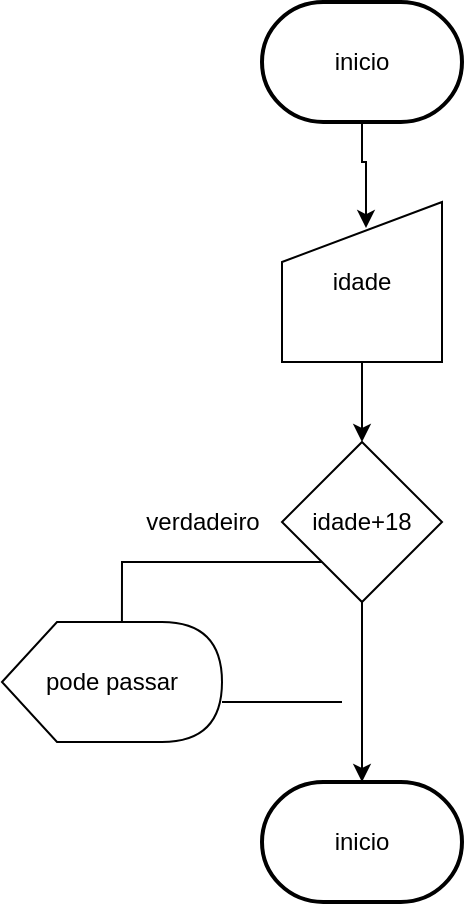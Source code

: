 <mxfile version="20.2.0" type="device"><diagram id="5DcSk9bAepp_EHWlffpn" name="Página-1"><mxGraphModel dx="1102" dy="1783" grid="1" gridSize="10" guides="1" tooltips="1" connect="1" arrows="1" fold="1" page="1" pageScale="1" pageWidth="827" pageHeight="1169" math="0" shadow="0"><root><mxCell id="0"/><mxCell id="1" parent="0"/><mxCell id="PfCCAxWIABd0nXvJ3sL0-3" style="edgeStyle=orthogonalEdgeStyle;rounded=0;orthogonalLoop=1;jettySize=auto;html=1;exitX=0.5;exitY=1;exitDx=0;exitDy=0;exitPerimeter=0;entryX=0.525;entryY=0.163;entryDx=0;entryDy=0;entryPerimeter=0;" edge="1" parent="1" source="PfCCAxWIABd0nXvJ3sL0-1" target="PfCCAxWIABd0nXvJ3sL0-2"><mxGeometry relative="1" as="geometry"/></mxCell><mxCell id="PfCCAxWIABd0nXvJ3sL0-1" value="inicio" style="strokeWidth=2;html=1;shape=mxgraph.flowchart.terminator;whiteSpace=wrap;" vertex="1" parent="1"><mxGeometry x="340" y="-1110" width="100" height="60" as="geometry"/></mxCell><mxCell id="PfCCAxWIABd0nXvJ3sL0-5" style="edgeStyle=orthogonalEdgeStyle;rounded=0;orthogonalLoop=1;jettySize=auto;html=1;exitX=0.5;exitY=1;exitDx=0;exitDy=0;" edge="1" parent="1" source="PfCCAxWIABd0nXvJ3sL0-2" target="PfCCAxWIABd0nXvJ3sL0-4"><mxGeometry relative="1" as="geometry"/></mxCell><mxCell id="PfCCAxWIABd0nXvJ3sL0-2" value="idade" style="shape=manualInput;whiteSpace=wrap;html=1;" vertex="1" parent="1"><mxGeometry x="350" y="-1010" width="80" height="80" as="geometry"/></mxCell><mxCell id="PfCCAxWIABd0nXvJ3sL0-7" style="edgeStyle=orthogonalEdgeStyle;rounded=0;orthogonalLoop=1;jettySize=auto;html=1;exitX=0;exitY=1;exitDx=0;exitDy=0;entryX=0.545;entryY=0.167;entryDx=0;entryDy=0;entryPerimeter=0;" edge="1" parent="1" source="PfCCAxWIABd0nXvJ3sL0-4" target="PfCCAxWIABd0nXvJ3sL0-6"><mxGeometry relative="1" as="geometry"/></mxCell><mxCell id="PfCCAxWIABd0nXvJ3sL0-14" style="edgeStyle=orthogonalEdgeStyle;rounded=0;orthogonalLoop=1;jettySize=auto;html=1;exitX=0.5;exitY=1;exitDx=0;exitDy=0;entryX=0.5;entryY=0;entryDx=0;entryDy=0;entryPerimeter=0;" edge="1" parent="1" source="PfCCAxWIABd0nXvJ3sL0-4" target="PfCCAxWIABd0nXvJ3sL0-8"><mxGeometry relative="1" as="geometry"/></mxCell><mxCell id="PfCCAxWIABd0nXvJ3sL0-4" value="idade+18" style="rhombus;whiteSpace=wrap;html=1;" vertex="1" parent="1"><mxGeometry x="350" y="-890" width="80" height="80" as="geometry"/></mxCell><mxCell id="PfCCAxWIABd0nXvJ3sL0-6" value="pode passar" style="shape=display;whiteSpace=wrap;html=1;" vertex="1" parent="1"><mxGeometry x="210" y="-800" width="110" height="60" as="geometry"/></mxCell><mxCell id="PfCCAxWIABd0nXvJ3sL0-8" value="inicio" style="strokeWidth=2;html=1;shape=mxgraph.flowchart.terminator;whiteSpace=wrap;" vertex="1" parent="1"><mxGeometry x="340" y="-720" width="100" height="60" as="geometry"/></mxCell><mxCell id="PfCCAxWIABd0nXvJ3sL0-12" value="" style="endArrow=none;html=1;rounded=0;" edge="1" parent="1"><mxGeometry width="50" height="50" relative="1" as="geometry"><mxPoint x="320" y="-760" as="sourcePoint"/><mxPoint x="380" y="-760" as="targetPoint"/></mxGeometry></mxCell><mxCell id="PfCCAxWIABd0nXvJ3sL0-15" value="verdadeiro" style="text;html=1;resizable=0;autosize=1;align=center;verticalAlign=middle;points=[];fillColor=none;strokeColor=none;rounded=0;" vertex="1" parent="1"><mxGeometry x="270" y="-865" width="80" height="30" as="geometry"/></mxCell></root></mxGraphModel></diagram></mxfile>